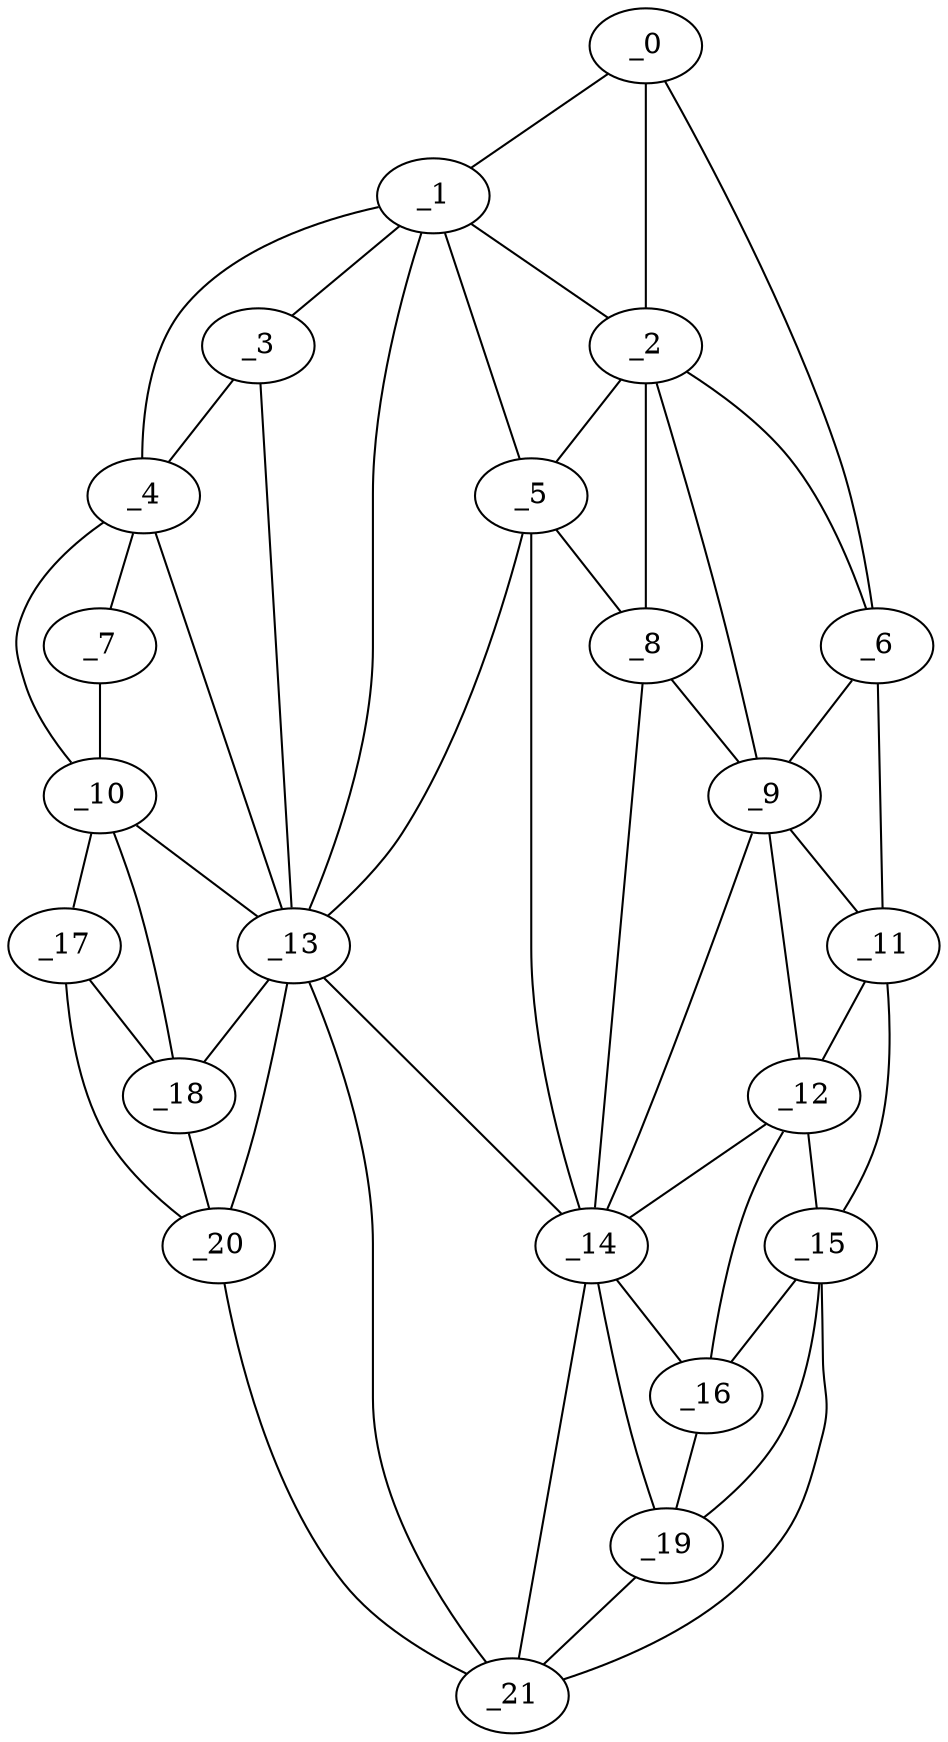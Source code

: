 graph "obj99__70.gxl" {
	_0	 [x=36,
		y=8];
	_1	 [x=36,
		y=64];
	_0 -- _1	 [valence=1];
	_2	 [x=37,
		y=26];
	_0 -- _2	 [valence=2];
	_6	 [x=43,
		y=4];
	_0 -- _6	 [valence=1];
	_1 -- _2	 [valence=1];
	_3	 [x=39,
		y=73];
	_1 -- _3	 [valence=1];
	_4	 [x=40,
		y=94];
	_1 -- _4	 [valence=1];
	_5	 [x=42,
		y=54];
	_1 -- _5	 [valence=2];
	_13	 [x=51,
		y=74];
	_1 -- _13	 [valence=2];
	_2 -- _5	 [valence=2];
	_2 -- _6	 [valence=1];
	_8	 [x=44,
		y=48];
	_2 -- _8	 [valence=2];
	_9	 [x=45,
		y=30];
	_2 -- _9	 [valence=2];
	_3 -- _4	 [valence=2];
	_3 -- _13	 [valence=2];
	_7	 [x=43,
		y=109];
	_4 -- _7	 [valence=1];
	_10	 [x=49,
		y=113];
	_4 -- _10	 [valence=2];
	_4 -- _13	 [valence=1];
	_5 -- _8	 [valence=1];
	_5 -- _13	 [valence=2];
	_14	 [x=54,
		y=39];
	_5 -- _14	 [valence=2];
	_6 -- _9	 [valence=2];
	_11	 [x=50,
		y=3];
	_6 -- _11	 [valence=1];
	_7 -- _10	 [valence=1];
	_8 -- _9	 [valence=1];
	_8 -- _14	 [valence=2];
	_9 -- _11	 [valence=1];
	_12	 [x=51,
		y=32];
	_9 -- _12	 [valence=2];
	_9 -- _14	 [valence=2];
	_10 -- _13	 [valence=1];
	_17	 [x=77,
		y=125];
	_10 -- _17	 [valence=1];
	_18	 [x=82,
		y=116];
	_10 -- _18	 [valence=2];
	_11 -- _12	 [valence=2];
	_15	 [x=69,
		y=4];
	_11 -- _15	 [valence=1];
	_12 -- _14	 [valence=2];
	_12 -- _15	 [valence=2];
	_16	 [x=74,
		y=8];
	_12 -- _16	 [valence=1];
	_13 -- _14	 [valence=2];
	_13 -- _18	 [valence=2];
	_20	 [x=95,
		y=117];
	_13 -- _20	 [valence=1];
	_21	 [x=96,
		y=15];
	_13 -- _21	 [valence=2];
	_14 -- _16	 [valence=2];
	_19	 [x=85,
		y=12];
	_14 -- _19	 [valence=1];
	_14 -- _21	 [valence=1];
	_15 -- _16	 [valence=1];
	_15 -- _19	 [valence=2];
	_15 -- _21	 [valence=1];
	_16 -- _19	 [valence=2];
	_17 -- _18	 [valence=2];
	_17 -- _20	 [valence=1];
	_18 -- _20	 [valence=2];
	_19 -- _21	 [valence=1];
	_20 -- _21	 [valence=1];
}
